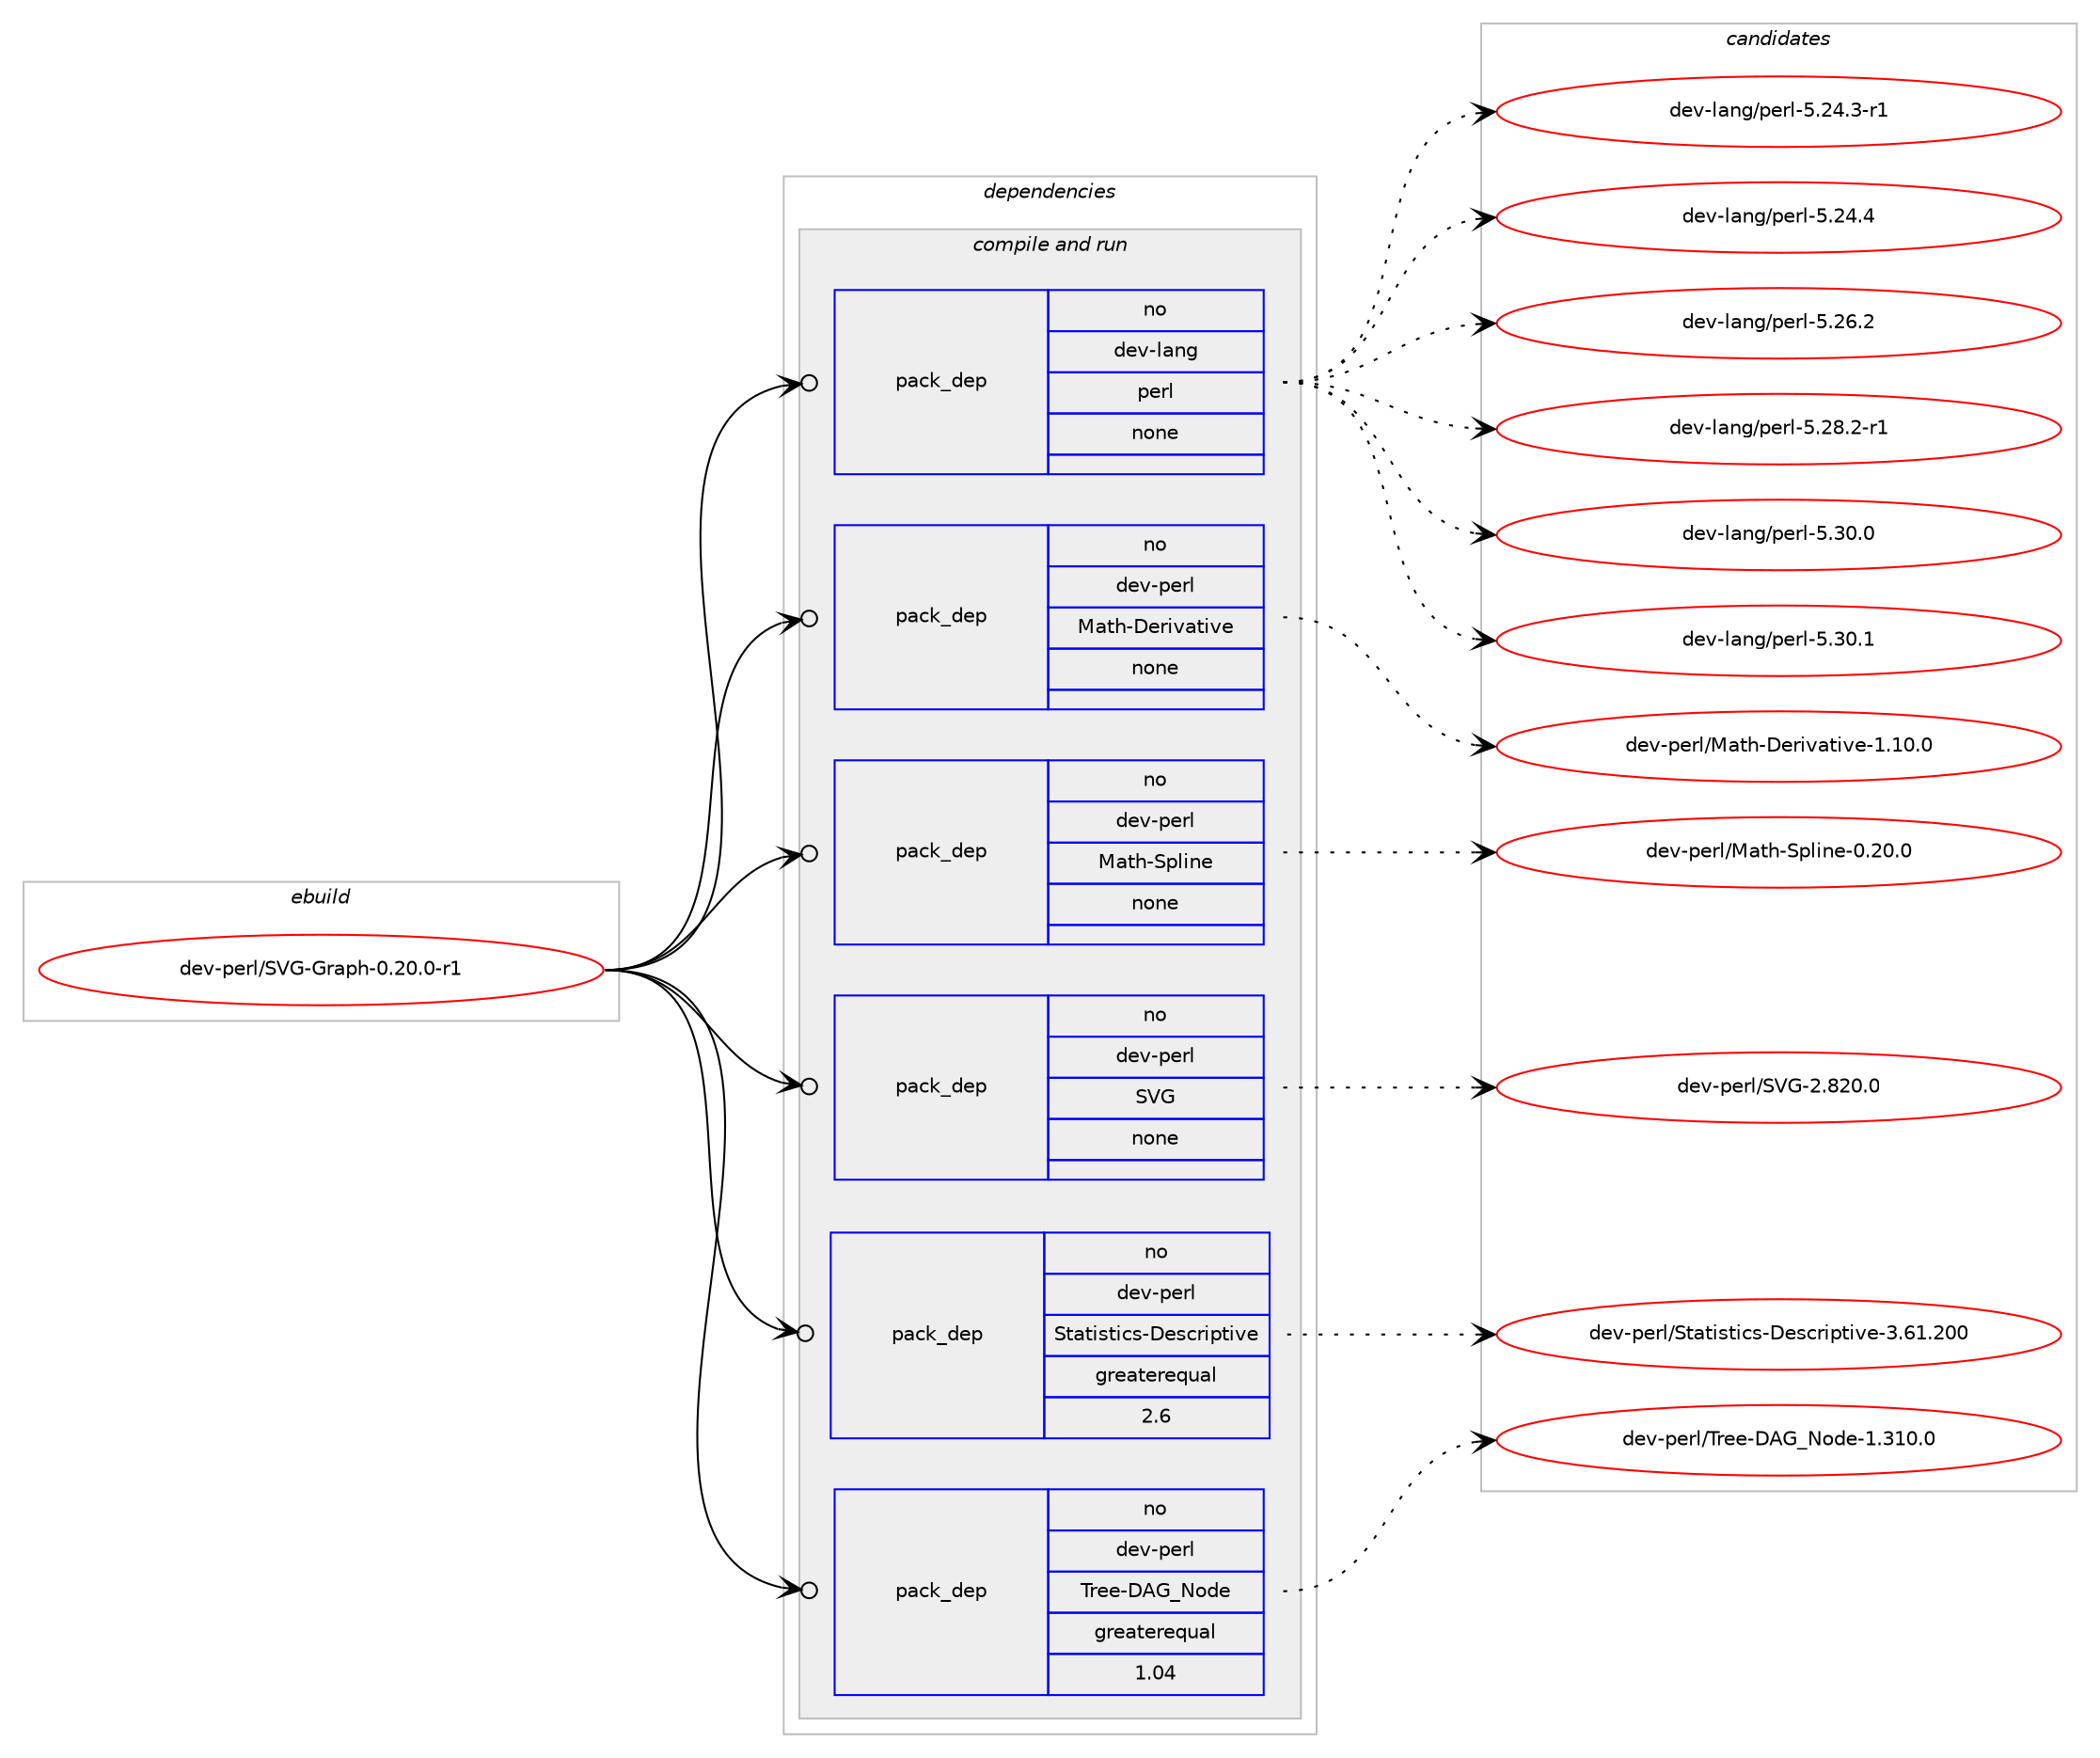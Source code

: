 digraph prolog {

# *************
# Graph options
# *************

newrank=true;
concentrate=true;
compound=true;
graph [rankdir=LR,fontname=Helvetica,fontsize=10,ranksep=1.5];#, ranksep=2.5, nodesep=0.2];
edge  [arrowhead=vee];
node  [fontname=Helvetica,fontsize=10];

# **********
# The ebuild
# **********

subgraph cluster_leftcol {
color=gray;
rank=same;
label=<<i>ebuild</i>>;
id [label="dev-perl/SVG-Graph-0.20.0-r1", color=red, width=4, href="../dev-perl/SVG-Graph-0.20.0-r1.svg"];
}

# ****************
# The dependencies
# ****************

subgraph cluster_midcol {
color=gray;
label=<<i>dependencies</i>>;
subgraph cluster_compile {
fillcolor="#eeeeee";
style=filled;
label=<<i>compile</i>>;
}
subgraph cluster_compileandrun {
fillcolor="#eeeeee";
style=filled;
label=<<i>compile and run</i>>;
subgraph pack439169 {
dependency585111 [label=<<TABLE BORDER="0" CELLBORDER="1" CELLSPACING="0" CELLPADDING="4" WIDTH="220"><TR><TD ROWSPAN="6" CELLPADDING="30">pack_dep</TD></TR><TR><TD WIDTH="110">no</TD></TR><TR><TD>dev-lang</TD></TR><TR><TD>perl</TD></TR><TR><TD>none</TD></TR><TR><TD></TD></TR></TABLE>>, shape=none, color=blue];
}
id:e -> dependency585111:w [weight=20,style="solid",arrowhead="odotvee"];
subgraph pack439170 {
dependency585112 [label=<<TABLE BORDER="0" CELLBORDER="1" CELLSPACING="0" CELLPADDING="4" WIDTH="220"><TR><TD ROWSPAN="6" CELLPADDING="30">pack_dep</TD></TR><TR><TD WIDTH="110">no</TD></TR><TR><TD>dev-perl</TD></TR><TR><TD>Math-Derivative</TD></TR><TR><TD>none</TD></TR><TR><TD></TD></TR></TABLE>>, shape=none, color=blue];
}
id:e -> dependency585112:w [weight=20,style="solid",arrowhead="odotvee"];
subgraph pack439171 {
dependency585113 [label=<<TABLE BORDER="0" CELLBORDER="1" CELLSPACING="0" CELLPADDING="4" WIDTH="220"><TR><TD ROWSPAN="6" CELLPADDING="30">pack_dep</TD></TR><TR><TD WIDTH="110">no</TD></TR><TR><TD>dev-perl</TD></TR><TR><TD>Math-Spline</TD></TR><TR><TD>none</TD></TR><TR><TD></TD></TR></TABLE>>, shape=none, color=blue];
}
id:e -> dependency585113:w [weight=20,style="solid",arrowhead="odotvee"];
subgraph pack439172 {
dependency585114 [label=<<TABLE BORDER="0" CELLBORDER="1" CELLSPACING="0" CELLPADDING="4" WIDTH="220"><TR><TD ROWSPAN="6" CELLPADDING="30">pack_dep</TD></TR><TR><TD WIDTH="110">no</TD></TR><TR><TD>dev-perl</TD></TR><TR><TD>SVG</TD></TR><TR><TD>none</TD></TR><TR><TD></TD></TR></TABLE>>, shape=none, color=blue];
}
id:e -> dependency585114:w [weight=20,style="solid",arrowhead="odotvee"];
subgraph pack439173 {
dependency585115 [label=<<TABLE BORDER="0" CELLBORDER="1" CELLSPACING="0" CELLPADDING="4" WIDTH="220"><TR><TD ROWSPAN="6" CELLPADDING="30">pack_dep</TD></TR><TR><TD WIDTH="110">no</TD></TR><TR><TD>dev-perl</TD></TR><TR><TD>Statistics-Descriptive</TD></TR><TR><TD>greaterequal</TD></TR><TR><TD>2.6</TD></TR></TABLE>>, shape=none, color=blue];
}
id:e -> dependency585115:w [weight=20,style="solid",arrowhead="odotvee"];
subgraph pack439174 {
dependency585116 [label=<<TABLE BORDER="0" CELLBORDER="1" CELLSPACING="0" CELLPADDING="4" WIDTH="220"><TR><TD ROWSPAN="6" CELLPADDING="30">pack_dep</TD></TR><TR><TD WIDTH="110">no</TD></TR><TR><TD>dev-perl</TD></TR><TR><TD>Tree-DAG_Node</TD></TR><TR><TD>greaterequal</TD></TR><TR><TD>1.04</TD></TR></TABLE>>, shape=none, color=blue];
}
id:e -> dependency585116:w [weight=20,style="solid",arrowhead="odotvee"];
}
subgraph cluster_run {
fillcolor="#eeeeee";
style=filled;
label=<<i>run</i>>;
}
}

# **************
# The candidates
# **************

subgraph cluster_choices {
rank=same;
color=gray;
label=<<i>candidates</i>>;

subgraph choice439169 {
color=black;
nodesep=1;
choice100101118451089711010347112101114108455346505246514511449 [label="dev-lang/perl-5.24.3-r1", color=red, width=4,href="../dev-lang/perl-5.24.3-r1.svg"];
choice10010111845108971101034711210111410845534650524652 [label="dev-lang/perl-5.24.4", color=red, width=4,href="../dev-lang/perl-5.24.4.svg"];
choice10010111845108971101034711210111410845534650544650 [label="dev-lang/perl-5.26.2", color=red, width=4,href="../dev-lang/perl-5.26.2.svg"];
choice100101118451089711010347112101114108455346505646504511449 [label="dev-lang/perl-5.28.2-r1", color=red, width=4,href="../dev-lang/perl-5.28.2-r1.svg"];
choice10010111845108971101034711210111410845534651484648 [label="dev-lang/perl-5.30.0", color=red, width=4,href="../dev-lang/perl-5.30.0.svg"];
choice10010111845108971101034711210111410845534651484649 [label="dev-lang/perl-5.30.1", color=red, width=4,href="../dev-lang/perl-5.30.1.svg"];
dependency585111:e -> choice100101118451089711010347112101114108455346505246514511449:w [style=dotted,weight="100"];
dependency585111:e -> choice10010111845108971101034711210111410845534650524652:w [style=dotted,weight="100"];
dependency585111:e -> choice10010111845108971101034711210111410845534650544650:w [style=dotted,weight="100"];
dependency585111:e -> choice100101118451089711010347112101114108455346505646504511449:w [style=dotted,weight="100"];
dependency585111:e -> choice10010111845108971101034711210111410845534651484648:w [style=dotted,weight="100"];
dependency585111:e -> choice10010111845108971101034711210111410845534651484649:w [style=dotted,weight="100"];
}
subgraph choice439170 {
color=black;
nodesep=1;
choice1001011184511210111410847779711610445681011141051189711610511810145494649484648 [label="dev-perl/Math-Derivative-1.10.0", color=red, width=4,href="../dev-perl/Math-Derivative-1.10.0.svg"];
dependency585112:e -> choice1001011184511210111410847779711610445681011141051189711610511810145494649484648:w [style=dotted,weight="100"];
}
subgraph choice439171 {
color=black;
nodesep=1;
choice10010111845112101114108477797116104458311210810511010145484650484648 [label="dev-perl/Math-Spline-0.20.0", color=red, width=4,href="../dev-perl/Math-Spline-0.20.0.svg"];
dependency585113:e -> choice10010111845112101114108477797116104458311210810511010145484650484648:w [style=dotted,weight="100"];
}
subgraph choice439172 {
color=black;
nodesep=1;
choice10010111845112101114108478386714550465650484648 [label="dev-perl/SVG-2.820.0", color=red, width=4,href="../dev-perl/SVG-2.820.0.svg"];
dependency585114:e -> choice10010111845112101114108478386714550465650484648:w [style=dotted,weight="100"];
}
subgraph choice439173 {
color=black;
nodesep=1;
choice1001011184511210111410847831169711610511511610599115456810111599114105112116105118101455146544946504848 [label="dev-perl/Statistics-Descriptive-3.61.200", color=red, width=4,href="../dev-perl/Statistics-Descriptive-3.61.200.svg"];
dependency585115:e -> choice1001011184511210111410847831169711610511511610599115456810111599114105112116105118101455146544946504848:w [style=dotted,weight="100"];
}
subgraph choice439174 {
color=black;
nodesep=1;
choice1001011184511210111410847841141011014568657195781111001014549465149484648 [label="dev-perl/Tree-DAG_Node-1.310.0", color=red, width=4,href="../dev-perl/Tree-DAG_Node-1.310.0.svg"];
dependency585116:e -> choice1001011184511210111410847841141011014568657195781111001014549465149484648:w [style=dotted,weight="100"];
}
}

}
